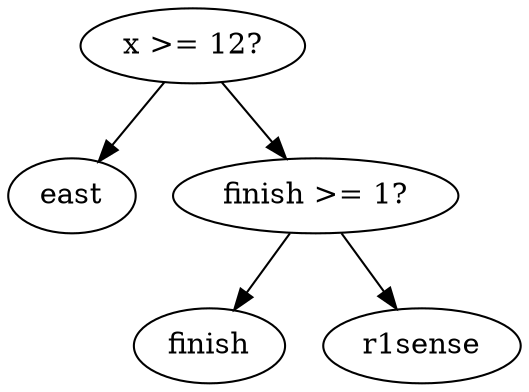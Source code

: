 digraph tree {
    "0x0" [label="x >= 12?"];
    "0x1" [label="east"];
    "0x2" [label="finish >= 1?"];
    "0x3" [label="finish"];
    "0x4" [label="r1sense"];
    "0x0" -> "0x1";
    "0x0" -> "0x2";
    "0x2" -> "0x3";
    "0x2" -> "0x4";
}
